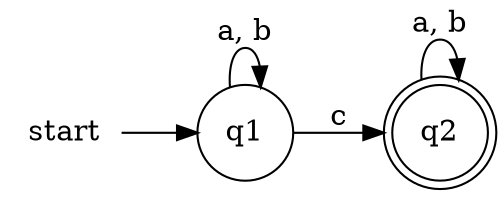 digraph G {
  rankdir = LR;
  node [shape = none]; start;
  node [shape = circle]; q1;
  node [shape = doublecircle]; q2;
  start -> q1;
  q1 -> q2 [label = "c"];
  q1 -> q1 [label = "a, b"];
  q2 -> q2 [label = "a, b"];
}
